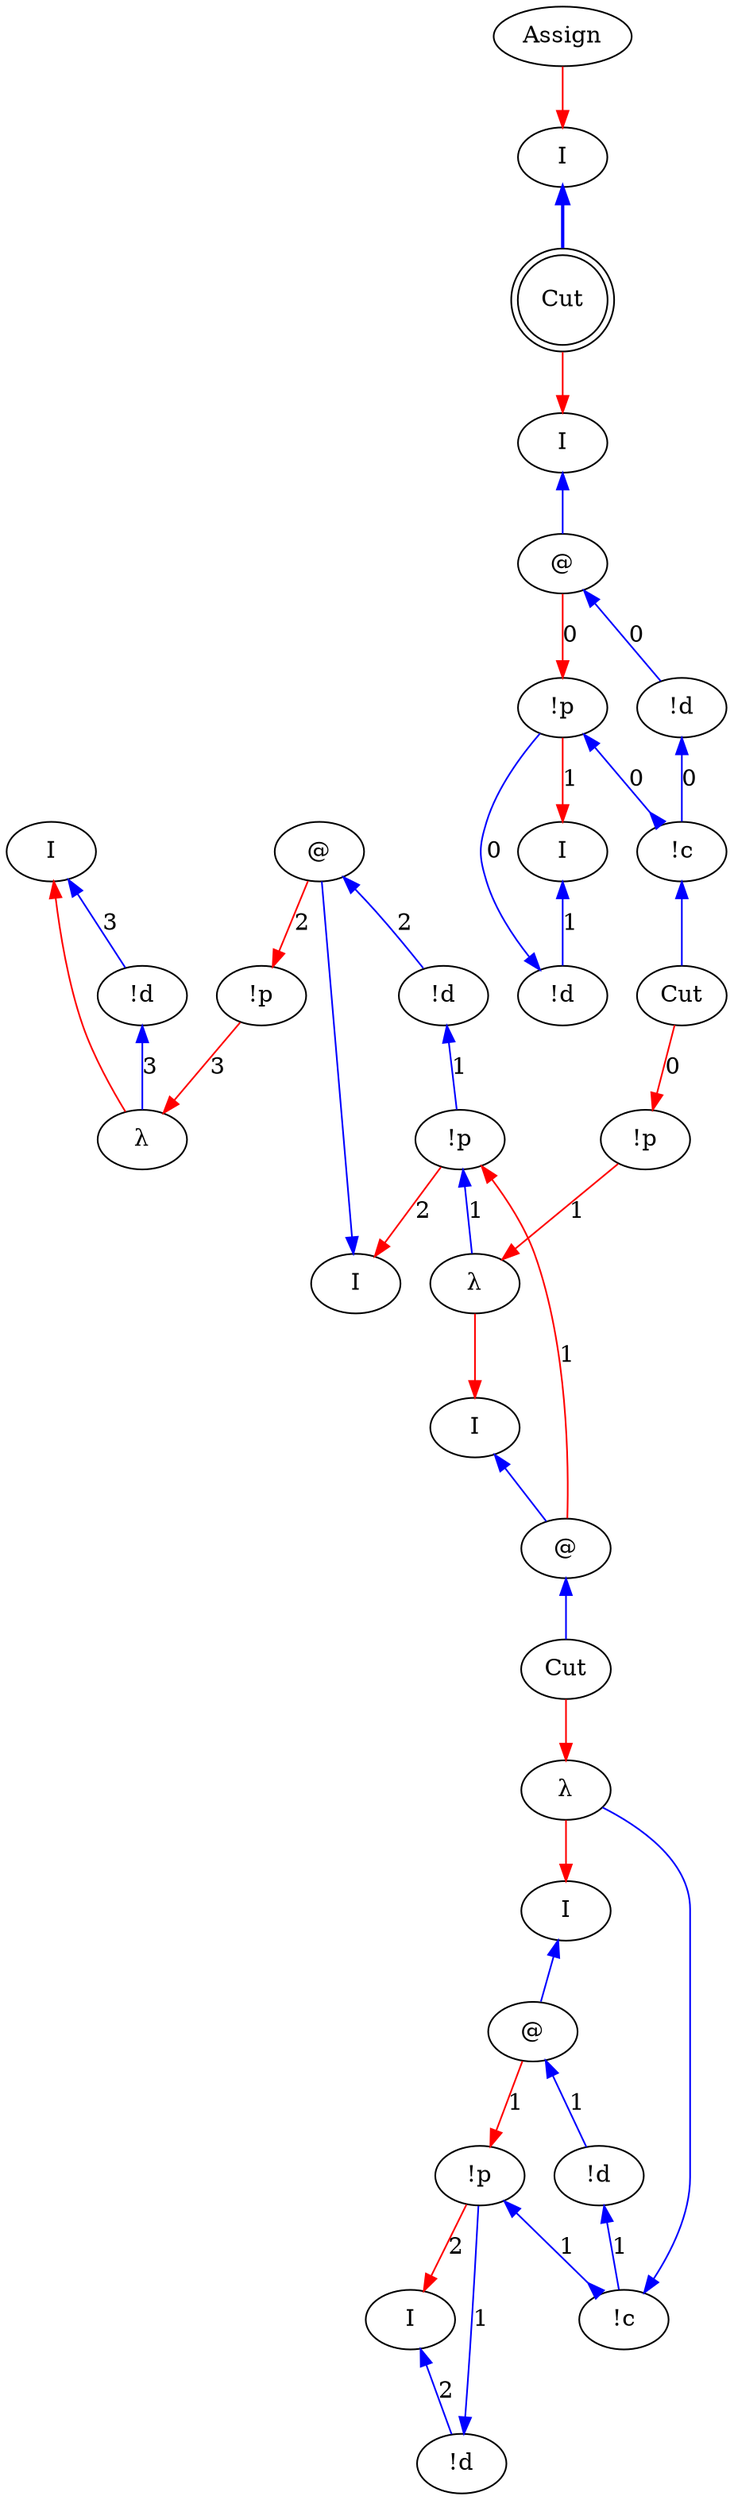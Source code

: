 digraph {
rankdir="TB"
"I0" [label="I"]
"!d1" [label="!d"]
"λ2" [label="λ"]
"!p3" [label="!p"]
"I4" [label="I"]
"@5" [label="@"]
"!d6" [label="!d"]
"!p7" [label="!p"]
"I8" [label="I"]
"@9" [label="@"]
"I10" [label="I"]
"!d11" [label="!d"]
"!p12" [label="!p"]
"I13" [label="I"]
"@14" [label="@"]
"!d15" [label="!d"]
"!c16" [label="!c"]
"λ17" [label="λ"]
"Cut18" [label="Cut"]
"λ19" [label="λ"]
"!p20" [label="!p"]
"I21" [label="I"]
"I22" [label="I"]
"!d23" [label="!d"]
"!p24" [label="!p"]
"I25" [label="I"]
"@26" [label="@"]
"!d27" [label="!d"]
"!c28" [label="!c"]
"Assign29" [label="Assign"]
"Cut30" [label="Cut"]
"Cut31" [label="Cut",shape=doublecircle]
"!p7" -> "λ19"[color=blue,weight=1,tooltip="h34",label="1",arrowtail=normal,arrowhead=none,dir=both]
"!d6" -> "!p7"[color=blue,weight=1,tooltip="hf65",label="1",arrowtail=normal,arrowhead=none,dir=both]
"!d1" -> "λ2"[color=blue,weight=1,tooltip="i81",label="3",arrowtail=normal,arrowhead=none,dir=both]
"I0" -> "!d1"[color=blue,weight=1,tooltip="iret84",label="3",arrowtail=normal,arrowhead=none,dir=both]
"I25" -> "@26"[color=blue,weight=1,tooltip="lret19",arrowtail=normal,arrowhead=none,dir=both]
"I21" -> "Cut31"[color=blue,weight=1,tooltip="lret28",arrowtail=normal,arrowhead=none,penwidth=2,dir=both]
"I13" -> "@14"[color=blue,weight=1,tooltip="lret53",arrowtail=normal,arrowhead=none,dir=both]
"I8" -> "@9"[color=blue,weight=1,tooltip="lret62",arrowtail=normal,arrowhead=none,dir=both]
"I4" -> "@5"[color=blue,weight=1,tooltip="lret75",arrowtail=normal,arrowhead=none,dir=both]
"@26" -> "!d27"[color=blue,weight=1,tooltip="lval14",label="0",arrowtail=normal,arrowhead=none,dir=both]
"@9" -> "Cut18"[color=blue,weight=1,tooltip="lval38",arrowtail=normal,arrowhead=none,dir=both]
"@14" -> "!d15"[color=blue,weight=1,tooltip="lval48",label="1",arrowtail=normal,arrowhead=none,dir=both]
"@5" -> "!d6"[color=blue,weight=1,tooltip="lval70",label="2",arrowtail=normal,arrowhead=none,dir=both]
"@26" -> "!p24"[color=red,weight=2,tooltip="newrret18",label="0",arrowhead=normal,arrowtail=none,dir=both]
"Cut30" -> "!p20"[color=red,weight=2,tooltip="newrret27",label="0",arrowhead=normal,arrowtail=none,dir=both]
"@14" -> "!p12"[color=red,weight=2,tooltip="newrret52",label="1",arrowhead=normal,arrowtail=none,dir=both]
"@9" -> "!p7"[color=red,weight=2,tooltip="newrret61",label="1",arrowhead=normal,arrowtail=none,dir=both]
"@5" -> "!p3"[color=red,weight=2,tooltip="newrret74",label="2",arrowhead=normal,arrowtail=none,dir=both]
"!p24" -> "I22"[color=red,weight=2,tooltip="newrretf23",label="1",arrowhead=normal,arrowtail=none,dir=both]
"!p20" -> "λ19"[color=red,weight=2,tooltip="newrretf31",label="1",arrowhead=normal,arrowtail=none,dir=both]
"!p12" -> "I10"[color=red,weight=2,tooltip="newrretf57",label="2",arrowhead=normal,arrowtail=none,dir=both]
"!p7" -> "I4"[color=red,weight=2,tooltip="newrretf66",label="2",arrowhead=normal,arrowtail=none,dir=both]
"!p3" -> "λ2"[color=red,weight=2,tooltip="newrretf78",label="3",arrowhead=normal,arrowtail=none,dir=both]
"Assign29" -> "I21"[color=red,weight=2,tooltip="ret1",arrowhead=normal,arrowtail=none,dir=both]
"λ19" -> "I8"[color=red,weight=2,tooltip="ret35",arrowhead=normal,arrowtail=none,dir=both]
"λ17" -> "I13"[color=red,weight=2,tooltip="ret42",arrowhead=normal,arrowtail=none,dir=both]
"Cut31" -> "I25"[color=red,weight=2,tooltip="ret8",arrowhead=normal,arrowtail=none,dir=both]
"λ2" -> "I0"[color=red,weight=2,tooltip="ret82",arrowhead=normal,arrowtail=none,dir=both]
"Cut18" -> "λ17"[color=red,weight=2,tooltip="rval39",arrowhead=normal,arrowtail=none,dir=both]
"!c28" -> "Cut30"[color=blue,weight=1,tooltip="x7",arrowtail=normal,arrowhead=none,dir=both]
"!d27" -> "!c28"[color=blue,weight=1,tooltip="xA9",label="0",arrowtail=normal,arrowhead=none,dir=both]
"!p24" -> "!c28"[color=blue,weight=1,tooltip="xB10",label="0",arrowtail=normal,arrowhead=inv,dir=both]
"!d23" -> "!p24"[color=blue,weight=1,tooltip="xBf22",label="0",arrowtail=normal,arrowhead=none,dir=both]
"I22" -> "!d23"[color=blue,weight=1,tooltip="xret26",label="1",arrowtail=normal,arrowhead=none,dir=both]
"!c16" -> "λ17"[color=blue,weight=1,tooltip="y41",arrowtail=normal,arrowhead=none,dir=both]
"!d15" -> "!c16"[color=blue,weight=1,tooltip="yA43",label="1",arrowtail=normal,arrowhead=none,dir=both]
"!p12" -> "!c16"[color=blue,weight=1,tooltip="yB44",label="1",arrowtail=normal,arrowhead=inv,dir=both]
"!d11" -> "!p12"[color=blue,weight=1,tooltip="yBf56",label="1",arrowtail=normal,arrowhead=none,dir=both]
"I10" -> "!d11"[color=blue,weight=1,tooltip="yret60",label="2",arrowtail=normal,arrowhead=none,dir=both]
}
